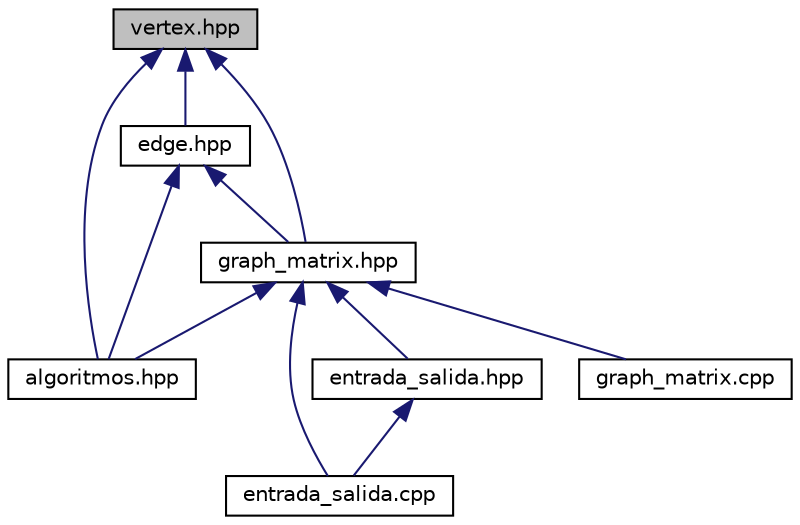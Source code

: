 digraph "vertex.hpp"
{
  edge [fontname="Helvetica",fontsize="10",labelfontname="Helvetica",labelfontsize="10"];
  node [fontname="Helvetica",fontsize="10",shape=record];
  Node1 [label="vertex.hpp",height=0.2,width=0.4,color="black", fillcolor="grey75", style="filled", fontcolor="black"];
  Node1 -> Node2 [dir="back",color="midnightblue",fontsize="10",style="solid"];
  Node2 [label="edge.hpp",height=0.2,width=0.4,color="black", fillcolor="white", style="filled",URL="$edge_8hpp.html",tooltip="Definición de la clase Edge. "];
  Node2 -> Node3 [dir="back",color="midnightblue",fontsize="10",style="solid"];
  Node3 [label="graph_matrix.hpp",height=0.2,width=0.4,color="black", fillcolor="white", style="filled",URL="$graph__matrix_8hpp.html",tooltip="Definición de la clase GraphMatrix. "];
  Node3 -> Node4 [dir="back",color="midnightblue",fontsize="10",style="solid"];
  Node4 [label="algoritmos.hpp",height=0.2,width=0.4,color="black", fillcolor="white", style="filled",URL="$algoritmos_8hpp.html",tooltip="Declaración de las funciones algoritmicas. "];
  Node3 -> Node5 [dir="back",color="midnightblue",fontsize="10",style="solid"];
  Node5 [label="entrada_salida.cpp",height=0.2,width=0.4,color="black", fillcolor="white", style="filled",URL="$entrada__salida_8cpp.html",tooltip="Definición de las funciones de entrada/salida del grafo. "];
  Node3 -> Node6 [dir="back",color="midnightblue",fontsize="10",style="solid"];
  Node6 [label="entrada_salida.hpp",height=0.2,width=0.4,color="black", fillcolor="white", style="filled",URL="$entrada__salida_8hpp.html",tooltip="Declaración de las funciones de entrada/salida del grafo. "];
  Node6 -> Node5 [dir="back",color="midnightblue",fontsize="10",style="solid"];
  Node3 -> Node7 [dir="back",color="midnightblue",fontsize="10",style="solid"];
  Node7 [label="graph_matrix.cpp",height=0.2,width=0.4,color="black", fillcolor="white", style="filled",URL="$graph__matrix_8cpp.html",tooltip="Definición de las funciones algoritmicas. "];
  Node2 -> Node4 [dir="back",color="midnightblue",fontsize="10",style="solid"];
  Node1 -> Node3 [dir="back",color="midnightblue",fontsize="10",style="solid"];
  Node1 -> Node4 [dir="back",color="midnightblue",fontsize="10",style="solid"];
}
